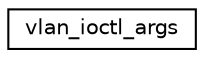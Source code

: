 digraph G
{
  edge [fontname="Helvetica",fontsize="10",labelfontname="Helvetica",labelfontsize="10"];
  node [fontname="Helvetica",fontsize="10",shape=record];
  rankdir="LR";
  Node1 [label="vlan_ioctl_args",height=0.2,width=0.4,color="black", fillcolor="white", style="filled",URL="$structvlan__ioctl__args.html"];
}
